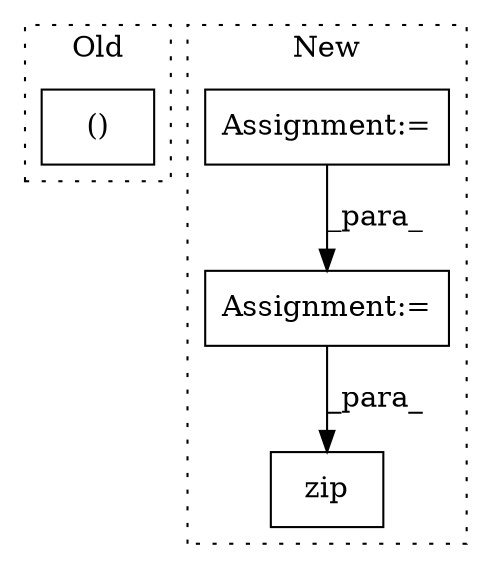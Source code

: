 digraph G {
subgraph cluster0 {
1 [label="()" a="106" s="3697" l="22" shape="box"];
label = "Old";
style="dotted";
}
subgraph cluster1 {
2 [label="zip" a="32" s="3575,3602" l="4,1" shape="box"];
3 [label="Assignment:=" a="7" s="3217" l="4" shape="box"];
4 [label="Assignment:=" a="7" s="3499" l="1" shape="box"];
label = "New";
style="dotted";
}
3 -> 4 [label="_para_"];
4 -> 2 [label="_para_"];
}